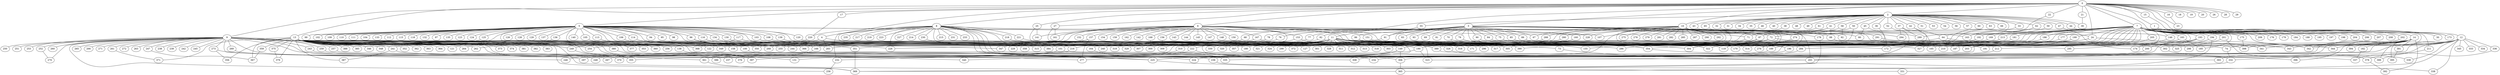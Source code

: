 
graph graphname {
    0 -- 1
0 -- 2
0 -- 3
0 -- 4
0 -- 5
0 -- 6
0 -- 7
0 -- 8
0 -- 9
0 -- 10
0 -- 11
0 -- 12
0 -- 13
0 -- 14
0 -- 15
0 -- 16
0 -- 17
0 -- 18
0 -- 19
0 -- 20
0 -- 21
0 -- 22
0 -- 23
0 -- 24
0 -- 25
0 -- 26
0 -- 27
0 -- 28
0 -- 29
1 -- 30
1 -- 146
2 -- 31
2 -- 32
2 -- 33
2 -- 34
2 -- 35
2 -- 36
2 -- 37
2 -- 38
2 -- 39
2 -- 40
2 -- 41
2 -- 42
2 -- 43
2 -- 44
2 -- 45
2 -- 46
2 -- 47
2 -- 48
2 -- 49
2 -- 50
2 -- 51
2 -- 52
2 -- 53
2 -- 54
2 -- 55
2 -- 56
2 -- 57
2 -- 58
2 -- 59
2 -- 60
2 -- 61
2 -- 62
2 -- 63
2 -- 64
2 -- 65
2 -- 66
3 -- 67
3 -- 68
3 -- 69
3 -- 70
3 -- 71
3 -- 72
3 -- 73
3 -- 74
3 -- 75
3 -- 76
3 -- 77
3 -- 78
3 -- 79
3 -- 80
3 -- 81
3 -- 82
3 -- 83
3 -- 84
3 -- 85
3 -- 86
3 -- 87
3 -- 88
3 -- 89
3 -- 90
3 -- 91
3 -- 92
3 -- 93
3 -- 24
4 -- 283
4 -- 249
4 -- 171
5 -- 128
5 -- 130
5 -- 131
5 -- 132
5 -- 133
5 -- 134
5 -- 129
5 -- 136
5 -- 137
5 -- 138
5 -- 139
5 -- 140
5 -- 135
5 -- 94
5 -- 95
5 -- 96
5 -- 97
5 -- 98
5 -- 99
5 -- 100
5 -- 101
5 -- 102
5 -- 103
5 -- 104
5 -- 105
5 -- 106
5 -- 107
5 -- 108
5 -- 109
5 -- 110
5 -- 111
5 -- 112
5 -- 113
5 -- 114
5 -- 115
5 -- 116
5 -- 117
5 -- 118
5 -- 119
5 -- 120
5 -- 121
5 -- 122
5 -- 123
5 -- 124
5 -- 125
5 -- 126
5 -- 127
5 -- 178
5 -- 377
6 -- 141
6 -- 142
6 -- 143
6 -- 144
6 -- 145
6 -- 146
6 -- 147
6 -- 148
6 -- 149
6 -- 150
6 -- 151
6 -- 152
6 -- 153
6 -- 154
6 -- 155
6 -- 156
6 -- 157
6 -- 158
6 -- 159
6 -- 160
6 -- 161
6 -- 162
6 -- 163
6 -- 164
6 -- 165
6 -- 166
6 -- 167
6 -- 168
7 -- 169
7 -- 170
7 -- 171
7 -- 172
7 -- 173
7 -- 174
7 -- 175
7 -- 176
7 -- 177
7 -- 178
7 -- 179
7 -- 180
7 -- 181
7 -- 182
7 -- 183
7 -- 184
7 -- 185
7 -- 186
7 -- 187
7 -- 188
7 -- 189
7 -- 190
7 -- 191
7 -- 192
7 -- 193
7 -- 194
7 -- 195
7 -- 196
7 -- 197
7 -- 198
7 -- 199
7 -- 200
7 -- 201
7 -- 202
7 -- 203
7 -- 204
7 -- 205
7 -- 206
7 -- 207
7 -- 208
7 -- 209
7 -- 210
7 -- 211
7 -- 212
7 -- 213
8 -- 214
8 -- 215
8 -- 216
8 -- 217
8 -- 218
8 -- 219
8 -- 220
8 -- 221
8 -- 222
8 -- 223
8 -- 224
8 -- 225
8 -- 226
8 -- 227
8 -- 228
8 -- 229
8 -- 230
8 -- 231
8 -- 232
8 -- 233
8 -- 234
8 -- 235
8 -- 236
9 -- 256
9 -- 258
9 -- 259
9 -- 260
9 -- 261
9 -- 262
9 -- 257
9 -- 264
9 -- 265
9 -- 266
9 -- 267
9 -- 268
9 -- 269
9 -- 270
9 -- 271
9 -- 272
9 -- 273
9 -- 263
9 -- 237
9 -- 238
9 -- 239
9 -- 240
9 -- 241
9 -- 242
9 -- 243
9 -- 244
9 -- 245
9 -- 246
9 -- 247
9 -- 248
9 -- 249
9 -- 250
9 -- 251
9 -- 252
9 -- 253
9 -- 254
9 -- 255
9 -- 389
9 -- 121
10 -- 274
10 -- 275
10 -- 276
10 -- 277
10 -- 278
10 -- 279
10 -- 280
10 -- 281
10 -- 282
10 -- 283
10 -- 284
10 -- 285
10 -- 286
10 -- 287
10 -- 288
10 -- 289
10 -- 290
10 -- 291
10 -- 292
10 -- 293
10 -- 294
10 -- 295
10 -- 67
11 -- 296
11 -- 297
11 -- 298
11 -- 299
11 -- 300
11 -- 301
11 -- 302
11 -- 303
11 -- 304
11 -- 305
11 -- 306
11 -- 307
11 -- 308
11 -- 309
11 -- 310
11 -- 311
11 -- 312
11 -- 313
11 -- 314
11 -- 315
11 -- 316
11 -- 317
11 -- 318
11 -- 319
11 -- 320
11 -- 321
11 -- 322
11 -- 323
11 -- 324
11 -- 325
11 -- 326
11 -- 327
11 -- 328
11 -- 329
11 -- 330
12 -- 331
12 -- 332
12 -- 333
12 -- 334
12 -- 335
12 -- 336
12 -- 337
12 -- 338
12 -- 339
12 -- 340
12 -- 341
12 -- 342
12 -- 343
12 -- 344
12 -- 345
13 -- 384
13 -- 386
13 -- 387
13 -- 388
13 -- 385
13 -- 346
13 -- 347
13 -- 348
13 -- 349
13 -- 350
13 -- 351
13 -- 352
13 -- 353
13 -- 354
13 -- 355
13 -- 356
13 -- 357
13 -- 358
13 -- 359
13 -- 360
13 -- 361
13 -- 362
13 -- 363
13 -- 364
13 -- 365
13 -- 366
13 -- 367
13 -- 368
13 -- 369
13 -- 370
13 -- 371
13 -- 372
13 -- 373
13 -- 374
13 -- 375
13 -- 376
13 -- 377
13 -- 378
13 -- 379
13 -- 380
13 -- 381
13 -- 382
13 -- 383
14 -- 389
14 -- 390
14 -- 391
14 -- 392
14 -- 393
14 -- 394
14 -- 395
14 -- 396
14 -- 397
14 -- 398
14 -- 399
14 -- 74
14 -- 119
15 -- 173
16 -- 23
17 -- 220
21 -- 39
22 -- 289
24 -- 342
24 -- 165
25 -- 307
25 -- 141
27 -- 161
27 -- 200
32 -- 355
33 -- 304
36 -- 322
37 -- 289
37 -- 294
37 -- 165
38 -- 149
41 -- 87
41 -- 88
41 -- 228
42 -- 276
42 -- 64
43 -- 256
44 -- 344
45 -- 80
45 -- 172
46 -- 160
47 -- 174
50 -- 304
50 -- 107
52 -- 293
55 -- 91
58 -- 72
58 -- 92
59 -- 163
61 -- 71
62 -- 163
62 -- 327
64 -- 343
64 -- 354
65 -- 358
68 -- 368
70 -- 286
70 -- 316
71 -- 155
72 -- 317
72 -- 389
72 -- 101
72 -- 127
72 -- 191
73 -- 293
74 -- 332
75 -- 210
76 -- 229
77 -- 319
78 -- 347
79 -- 390
82 -- 149
82 -- 349
84 -- 354
85 -- 187
86 -- 305
86 -- 189
87 -- 119
87 -- 384
88 -- 212
89 -- 203
90 -- 296
90 -- 196
91 -- 216
96 -- 244
96 -- 315
96 -- 100
100 -- 225
101 -- 131
101 -- 293
101 -- 246
103 -- 190
105 -- 353
106 -- 158
108 -- 390
113 -- 360
114 -- 283
116 -- 166
117 -- 180
117 -- 122
120 -- 398
125 -- 241
130 -- 319
134 -- 226
136 -- 264
138 -- 397
139 -- 322
146 -- 174
149 -- 224
149 -- 306
149 -- 236
149 -- 386
151 -- 172
153 -- 240
153 -- 303
156 -- 309
157 -- 277
157 -- 254
157 -- 347
160 -- 303
160 -- 222
163 -- 225
164 -- 335
166 -- 361
167 -- 226
167 -- 170
168 -- 300
169 -- 240
175 -- 398
177 -- 314
178 -- 369
181 -- 357
182 -- 337
183 -- 305
183 -- 185
186 -- 322
189 -- 267
190 -- 376
190 -- 323
192 -- 268
192 -- 255
193 -- 302
193 -- 293
193 -- 200
194 -- 325
194 -- 369
196 -- 234
199 -- 327
199 -- 372
200 -- 237
201 -- 298
201 -- 378
202 -- 342
205 -- 295
211 -- 399
212 -- 323
213 -- 284
213 -- 244
216 -- 232
218 -- 389
220 -- 262
221 -- 304
222 -- 248
222 -- 308
225 -- 331
230 -- 329
232 -- 258
236 -- 338
241 -- 387
241 -- 277
243 -- 335
247 -- 367
249 -- 355
252 -- 270
257 -- 337
259 -- 332
261 -- 371
269 -- 297
273 -- 340
273 -- 356
274 -- 276
280 -- 351
284 -- 306
288 -- 350
288 -- 366
291 -- 341
302 -- 339
306 -- 365
310 -- 370
326 -- 399
332 -- 365
336 -- 378
351 -- 369
354 -- 396
359 -- 367
361 -- 369
375 -- 379
378 -- 392
380 -- 397
389 -- 393
391 -- 395

}
